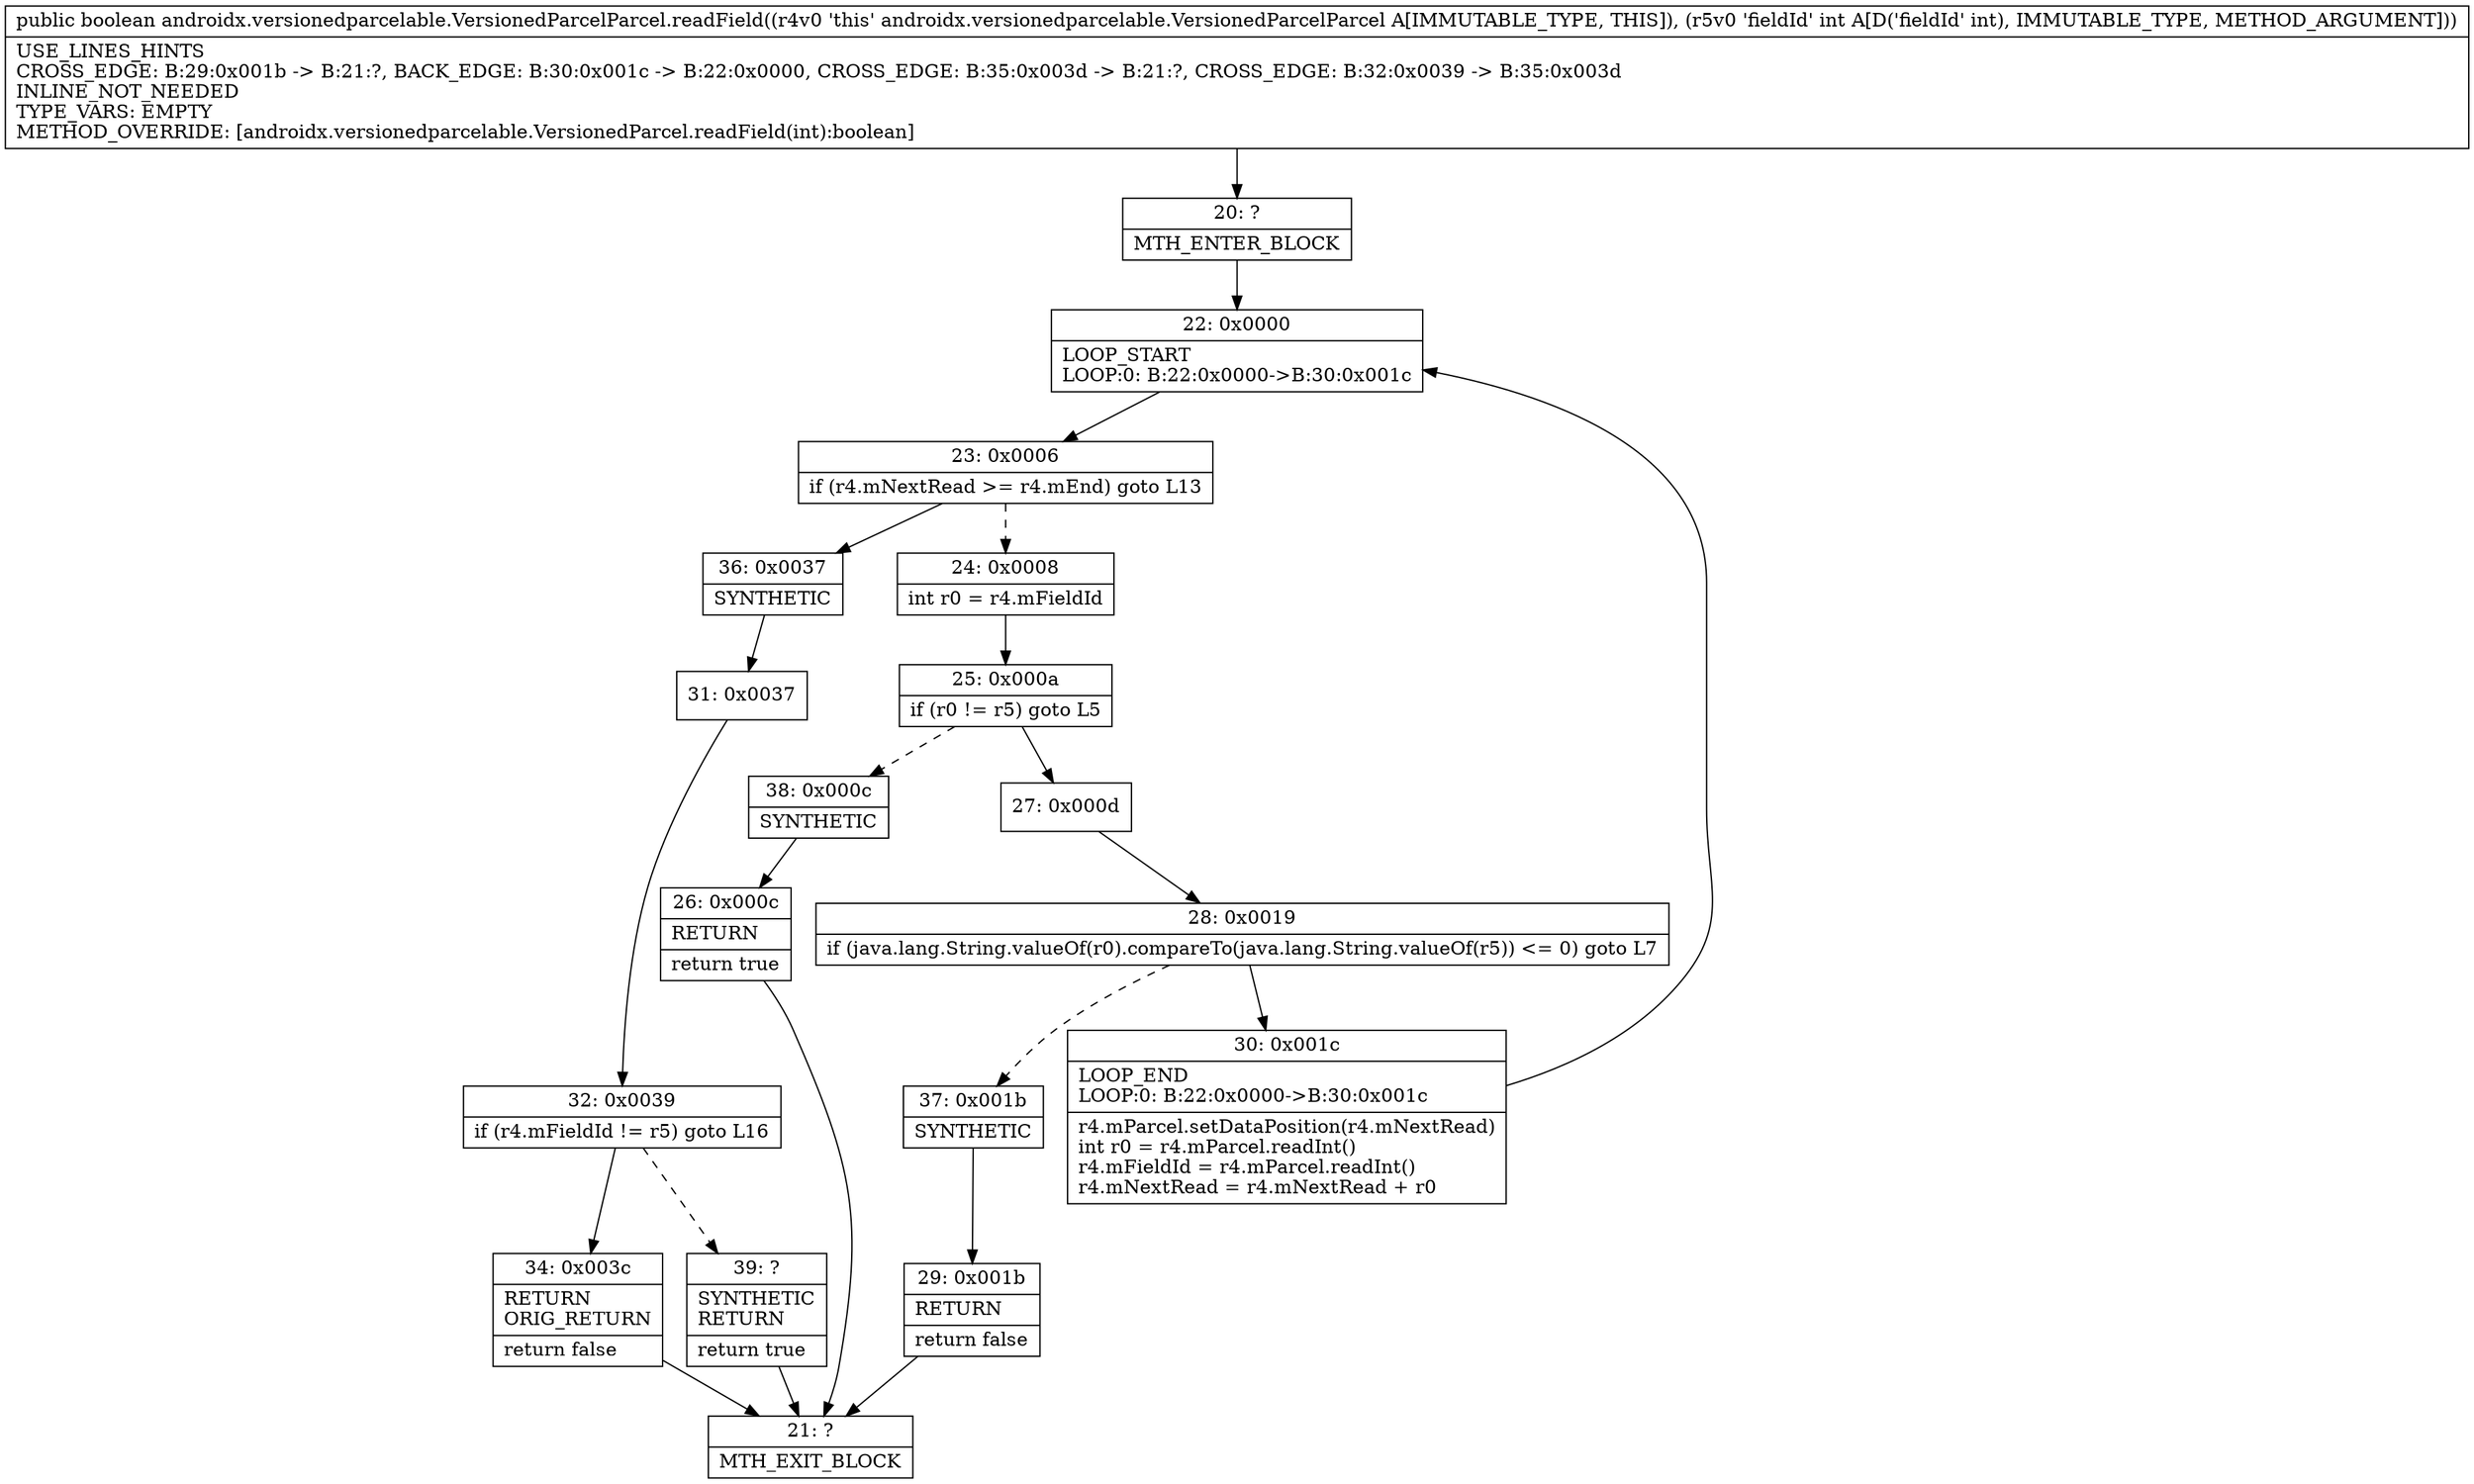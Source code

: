 digraph "CFG forandroidx.versionedparcelable.VersionedParcelParcel.readField(I)Z" {
Node_20 [shape=record,label="{20\:\ ?|MTH_ENTER_BLOCK\l}"];
Node_22 [shape=record,label="{22\:\ 0x0000|LOOP_START\lLOOP:0: B:22:0x0000\-\>B:30:0x001c\l}"];
Node_23 [shape=record,label="{23\:\ 0x0006|if (r4.mNextRead \>= r4.mEnd) goto L13\l}"];
Node_24 [shape=record,label="{24\:\ 0x0008|int r0 = r4.mFieldId\l}"];
Node_25 [shape=record,label="{25\:\ 0x000a|if (r0 != r5) goto L5\l}"];
Node_27 [shape=record,label="{27\:\ 0x000d}"];
Node_28 [shape=record,label="{28\:\ 0x0019|if (java.lang.String.valueOf(r0).compareTo(java.lang.String.valueOf(r5)) \<= 0) goto L7\l}"];
Node_30 [shape=record,label="{30\:\ 0x001c|LOOP_END\lLOOP:0: B:22:0x0000\-\>B:30:0x001c\l|r4.mParcel.setDataPosition(r4.mNextRead)\lint r0 = r4.mParcel.readInt()\lr4.mFieldId = r4.mParcel.readInt()\lr4.mNextRead = r4.mNextRead + r0\l}"];
Node_37 [shape=record,label="{37\:\ 0x001b|SYNTHETIC\l}"];
Node_29 [shape=record,label="{29\:\ 0x001b|RETURN\l|return false\l}"];
Node_21 [shape=record,label="{21\:\ ?|MTH_EXIT_BLOCK\l}"];
Node_38 [shape=record,label="{38\:\ 0x000c|SYNTHETIC\l}"];
Node_26 [shape=record,label="{26\:\ 0x000c|RETURN\l|return true\l}"];
Node_36 [shape=record,label="{36\:\ 0x0037|SYNTHETIC\l}"];
Node_31 [shape=record,label="{31\:\ 0x0037}"];
Node_32 [shape=record,label="{32\:\ 0x0039|if (r4.mFieldId != r5) goto L16\l}"];
Node_34 [shape=record,label="{34\:\ 0x003c|RETURN\lORIG_RETURN\l|return false\l}"];
Node_39 [shape=record,label="{39\:\ ?|SYNTHETIC\lRETURN\l|return true\l}"];
MethodNode[shape=record,label="{public boolean androidx.versionedparcelable.VersionedParcelParcel.readField((r4v0 'this' androidx.versionedparcelable.VersionedParcelParcel A[IMMUTABLE_TYPE, THIS]), (r5v0 'fieldId' int A[D('fieldId' int), IMMUTABLE_TYPE, METHOD_ARGUMENT]))  | USE_LINES_HINTS\lCROSS_EDGE: B:29:0x001b \-\> B:21:?, BACK_EDGE: B:30:0x001c \-\> B:22:0x0000, CROSS_EDGE: B:35:0x003d \-\> B:21:?, CROSS_EDGE: B:32:0x0039 \-\> B:35:0x003d\lINLINE_NOT_NEEDED\lTYPE_VARS: EMPTY\lMETHOD_OVERRIDE: [androidx.versionedparcelable.VersionedParcel.readField(int):boolean]\l}"];
MethodNode -> Node_20;Node_20 -> Node_22;
Node_22 -> Node_23;
Node_23 -> Node_24[style=dashed];
Node_23 -> Node_36;
Node_24 -> Node_25;
Node_25 -> Node_27;
Node_25 -> Node_38[style=dashed];
Node_27 -> Node_28;
Node_28 -> Node_30;
Node_28 -> Node_37[style=dashed];
Node_30 -> Node_22;
Node_37 -> Node_29;
Node_29 -> Node_21;
Node_38 -> Node_26;
Node_26 -> Node_21;
Node_36 -> Node_31;
Node_31 -> Node_32;
Node_32 -> Node_34;
Node_32 -> Node_39[style=dashed];
Node_34 -> Node_21;
Node_39 -> Node_21;
}

